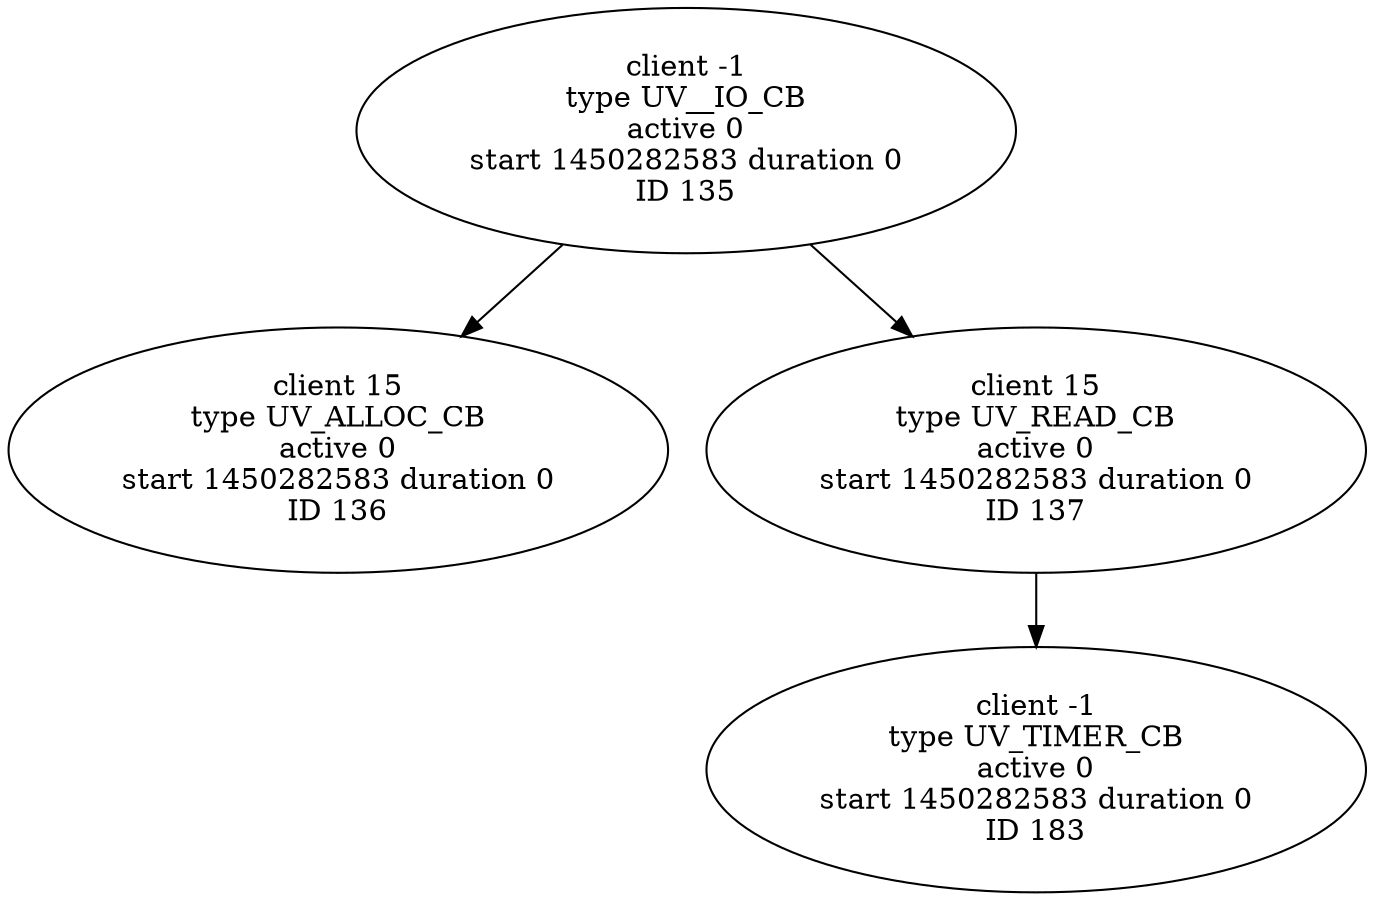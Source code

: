digraph 48 {
	graph [bb="0,0,498,426"];
	node [label="\N"];
	135	 [height=1.6303,
		label="client -1\ntype UV__IO_CB\nactive 0\nstart 1450282583 duration 0\nID 135",
		pos="249,367",
		width=3.3362];
	136	 [height=1.6303,
		label="client 15\ntype UV_ALLOC_CB\nactive 0\nstart 1450282583 duration 0\nID 136",
		pos="120,213",
		width=3.3362];
	135 -> 136	 [pos="e,165.29,267.36 203.52,312.41 193.25,300.31 182.27,287.37 171.76,274.99"];
	137	 [height=1.6303,
		label="client 15\ntype UV_READ_CB\nactive 0\nstart 1450282583 duration 0\nID 137",
		pos="378,213",
		width=3.3362];
	135 -> 137	 [pos="e,332.71,267.36 294.48,312.41 304.75,300.31 315.73,287.37 326.24,274.99"];
	183	 [height=1.6303,
		label="client -1\ntype UV_TIMER_CB\nactive 0\nstart 1450282583 duration 0\nID 183",
		pos="378,59",
		width=3.3362];
	137 -> 183	 [pos="e,378,117.74 378,154.1 378,145.54 378,136.65 378,127.91"];
}
